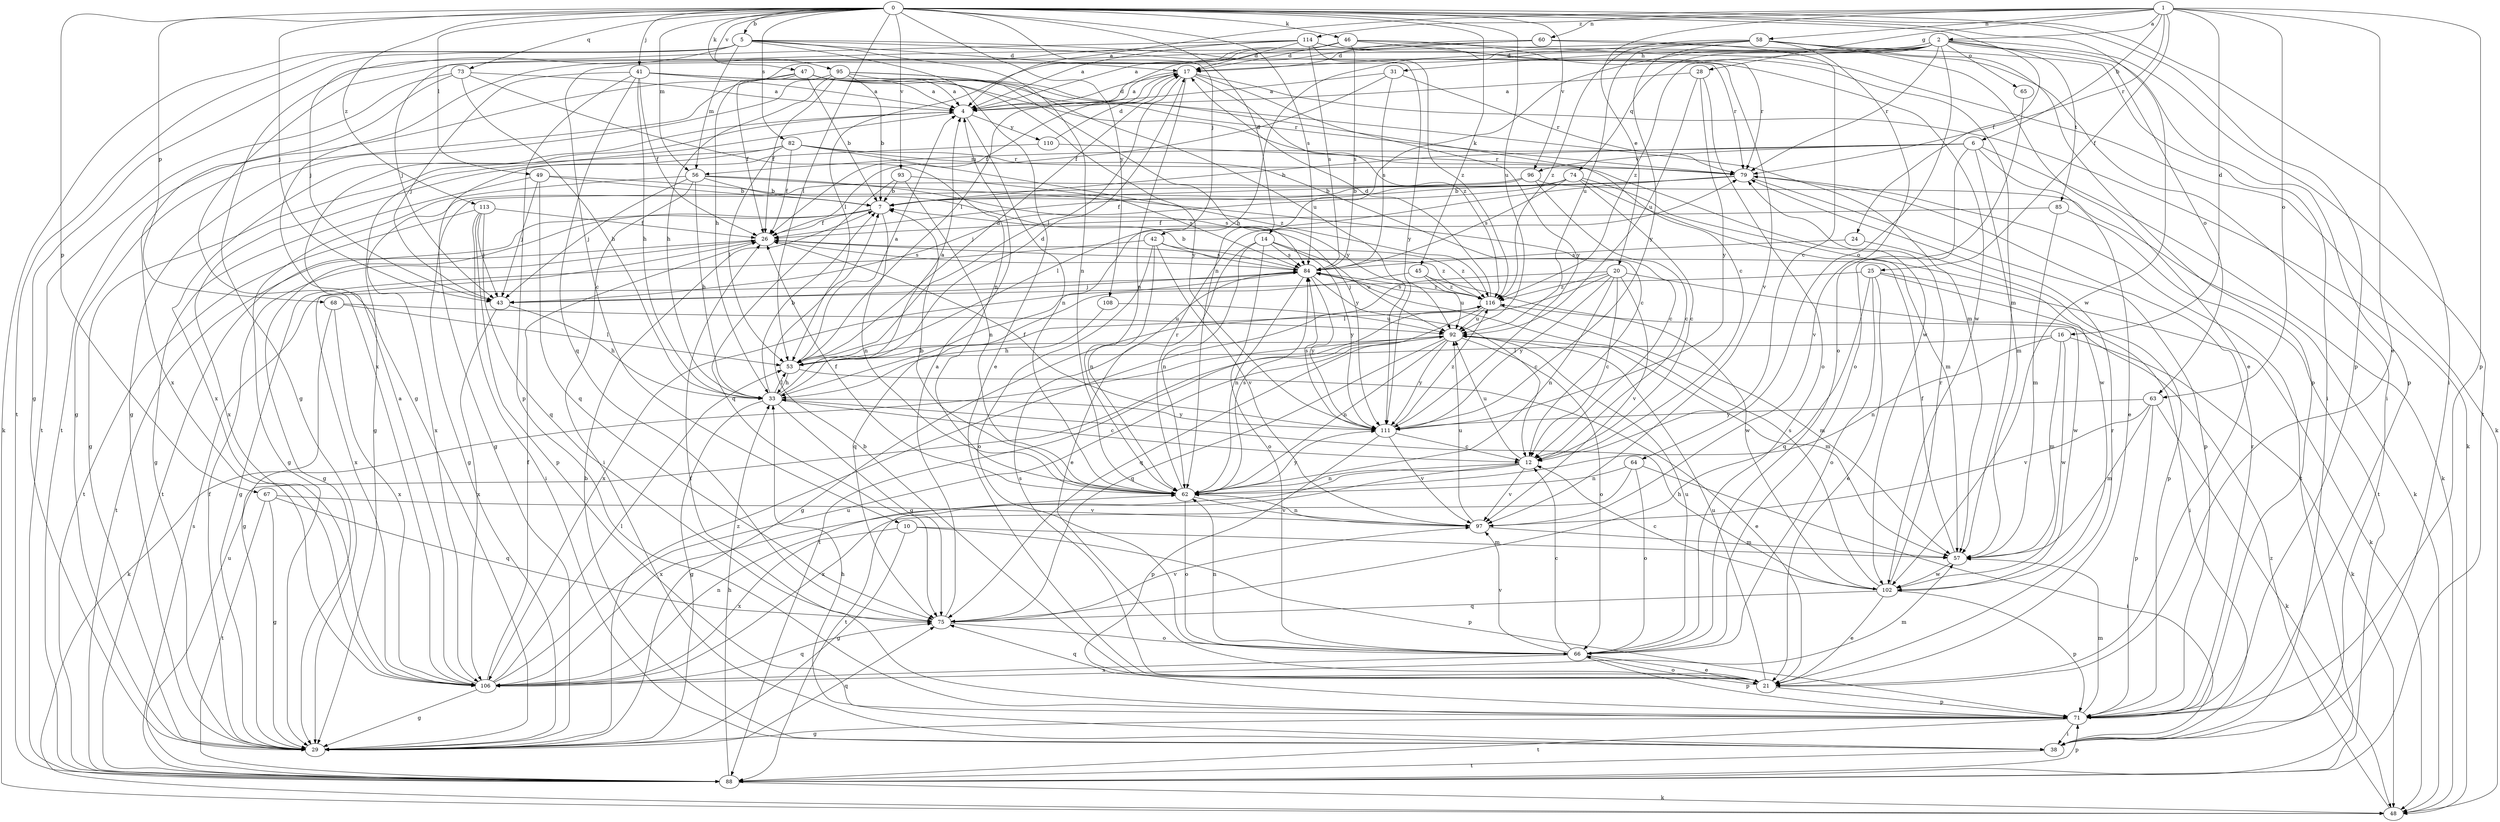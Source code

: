 strict digraph  {
0;
1;
2;
4;
5;
6;
7;
10;
12;
14;
16;
17;
20;
21;
24;
25;
26;
28;
29;
31;
33;
38;
41;
42;
43;
45;
46;
47;
48;
49;
53;
56;
57;
58;
60;
62;
63;
64;
65;
66;
67;
68;
71;
73;
74;
75;
79;
82;
84;
85;
88;
92;
93;
95;
96;
97;
102;
106;
108;
110;
111;
113;
114;
116;
0 -> 5  [label=b];
0 -> 14  [label=d];
0 -> 24  [label=f];
0 -> 38  [label=i];
0 -> 41  [label=j];
0 -> 42  [label=j];
0 -> 43  [label=j];
0 -> 45  [label=k];
0 -> 46  [label=k];
0 -> 47  [label=k];
0 -> 49  [label=l];
0 -> 53  [label=l];
0 -> 56  [label=m];
0 -> 67  [label=p];
0 -> 68  [label=p];
0 -> 71  [label=p];
0 -> 73  [label=q];
0 -> 82  [label=s];
0 -> 84  [label=s];
0 -> 92  [label=u];
0 -> 93  [label=v];
0 -> 95  [label=v];
0 -> 96  [label=v];
0 -> 102  [label=w];
0 -> 108  [label=y];
0 -> 113  [label=z];
1 -> 2  [label=a];
1 -> 4  [label=a];
1 -> 6  [label=b];
1 -> 16  [label=d];
1 -> 20  [label=e];
1 -> 21  [label=e];
1 -> 25  [label=f];
1 -> 28  [label=g];
1 -> 58  [label=n];
1 -> 60  [label=n];
1 -> 63  [label=o];
1 -> 71  [label=p];
1 -> 79  [label=r];
1 -> 114  [label=z];
2 -> 10  [label=c];
2 -> 29  [label=g];
2 -> 31  [label=h];
2 -> 33  [label=h];
2 -> 62  [label=n];
2 -> 63  [label=o];
2 -> 64  [label=o];
2 -> 65  [label=o];
2 -> 71  [label=p];
2 -> 74  [label=q];
2 -> 79  [label=r];
2 -> 85  [label=t];
2 -> 88  [label=t];
2 -> 116  [label=z];
4 -> 17  [label=d];
4 -> 29  [label=g];
4 -> 62  [label=n];
4 -> 106  [label=x];
4 -> 110  [label=y];
5 -> 17  [label=d];
5 -> 21  [label=e];
5 -> 29  [label=g];
5 -> 43  [label=j];
5 -> 48  [label=k];
5 -> 56  [label=m];
5 -> 62  [label=n];
5 -> 79  [label=r];
5 -> 88  [label=t];
5 -> 111  [label=y];
6 -> 7  [label=b];
6 -> 21  [label=e];
6 -> 48  [label=k];
6 -> 56  [label=m];
6 -> 57  [label=m];
6 -> 96  [label=v];
6 -> 97  [label=v];
7 -> 26  [label=f];
7 -> 29  [label=g];
7 -> 62  [label=n];
7 -> 88  [label=t];
10 -> 29  [label=g];
10 -> 57  [label=m];
10 -> 71  [label=p];
10 -> 106  [label=x];
12 -> 62  [label=n];
12 -> 88  [label=t];
12 -> 92  [label=u];
12 -> 97  [label=v];
12 -> 106  [label=x];
14 -> 21  [label=e];
14 -> 62  [label=n];
14 -> 66  [label=o];
14 -> 84  [label=s];
14 -> 92  [label=u];
14 -> 111  [label=y];
16 -> 48  [label=k];
16 -> 53  [label=l];
16 -> 57  [label=m];
16 -> 62  [label=n];
16 -> 102  [label=w];
17 -> 4  [label=a];
17 -> 26  [label=f];
17 -> 48  [label=k];
17 -> 53  [label=l];
17 -> 62  [label=n];
17 -> 111  [label=y];
17 -> 116  [label=z];
20 -> 12  [label=c];
20 -> 29  [label=g];
20 -> 53  [label=l];
20 -> 62  [label=n];
20 -> 97  [label=v];
20 -> 102  [label=w];
20 -> 111  [label=y];
20 -> 116  [label=z];
21 -> 7  [label=b];
21 -> 66  [label=o];
21 -> 71  [label=p];
21 -> 75  [label=q];
21 -> 79  [label=r];
21 -> 84  [label=s];
21 -> 92  [label=u];
24 -> 71  [label=p];
24 -> 84  [label=s];
25 -> 21  [label=e];
25 -> 38  [label=i];
25 -> 43  [label=j];
25 -> 48  [label=k];
25 -> 66  [label=o];
25 -> 75  [label=q];
26 -> 84  [label=s];
26 -> 88  [label=t];
26 -> 106  [label=x];
26 -> 116  [label=z];
28 -> 4  [label=a];
28 -> 66  [label=o];
28 -> 92  [label=u];
28 -> 111  [label=y];
29 -> 26  [label=f];
29 -> 75  [label=q];
29 -> 116  [label=z];
31 -> 4  [label=a];
31 -> 26  [label=f];
31 -> 79  [label=r];
31 -> 84  [label=s];
33 -> 4  [label=a];
33 -> 7  [label=b];
33 -> 12  [label=c];
33 -> 17  [label=d];
33 -> 29  [label=g];
33 -> 53  [label=l];
33 -> 75  [label=q];
33 -> 111  [label=y];
38 -> 7  [label=b];
38 -> 33  [label=h];
38 -> 88  [label=t];
41 -> 4  [label=a];
41 -> 26  [label=f];
41 -> 33  [label=h];
41 -> 43  [label=j];
41 -> 71  [label=p];
41 -> 75  [label=q];
41 -> 79  [label=r];
41 -> 102  [label=w];
42 -> 29  [label=g];
42 -> 62  [label=n];
42 -> 66  [label=o];
42 -> 84  [label=s];
42 -> 97  [label=v];
42 -> 116  [label=z];
43 -> 33  [label=h];
43 -> 106  [label=x];
45 -> 75  [label=q];
45 -> 92  [label=u];
45 -> 102  [label=w];
45 -> 116  [label=z];
46 -> 17  [label=d];
46 -> 33  [label=h];
46 -> 48  [label=k];
46 -> 53  [label=l];
46 -> 57  [label=m];
46 -> 79  [label=r];
46 -> 84  [label=s];
47 -> 4  [label=a];
47 -> 7  [label=b];
47 -> 26  [label=f];
47 -> 29  [label=g];
47 -> 57  [label=m];
47 -> 88  [label=t];
47 -> 92  [label=u];
47 -> 111  [label=y];
48 -> 116  [label=z];
49 -> 7  [label=b];
49 -> 29  [label=g];
49 -> 43  [label=j];
49 -> 75  [label=q];
49 -> 111  [label=y];
53 -> 4  [label=a];
53 -> 17  [label=d];
53 -> 21  [label=e];
53 -> 33  [label=h];
56 -> 7  [label=b];
56 -> 12  [label=c];
56 -> 29  [label=g];
56 -> 33  [label=h];
56 -> 38  [label=i];
56 -> 43  [label=j];
56 -> 84  [label=s];
57 -> 26  [label=f];
57 -> 102  [label=w];
58 -> 17  [label=d];
58 -> 21  [label=e];
58 -> 38  [label=i];
58 -> 66  [label=o];
58 -> 71  [label=p];
58 -> 92  [label=u];
58 -> 106  [label=x];
58 -> 111  [label=y];
58 -> 116  [label=z];
60 -> 4  [label=a];
60 -> 12  [label=c];
60 -> 17  [label=d];
60 -> 38  [label=i];
60 -> 53  [label=l];
62 -> 7  [label=b];
62 -> 26  [label=f];
62 -> 66  [label=o];
62 -> 79  [label=r];
62 -> 84  [label=s];
62 -> 97  [label=v];
62 -> 111  [label=y];
63 -> 48  [label=k];
63 -> 57  [label=m];
63 -> 71  [label=p];
63 -> 97  [label=v];
63 -> 111  [label=y];
64 -> 38  [label=i];
64 -> 62  [label=n];
64 -> 66  [label=o];
64 -> 106  [label=x];
65 -> 66  [label=o];
66 -> 12  [label=c];
66 -> 21  [label=e];
66 -> 62  [label=n];
66 -> 71  [label=p];
66 -> 92  [label=u];
66 -> 97  [label=v];
66 -> 106  [label=x];
67 -> 29  [label=g];
67 -> 75  [label=q];
67 -> 88  [label=t];
67 -> 97  [label=v];
68 -> 29  [label=g];
68 -> 53  [label=l];
68 -> 92  [label=u];
68 -> 106  [label=x];
71 -> 26  [label=f];
71 -> 29  [label=g];
71 -> 38  [label=i];
71 -> 57  [label=m];
71 -> 79  [label=r];
71 -> 88  [label=t];
73 -> 4  [label=a];
73 -> 33  [label=h];
73 -> 62  [label=n];
73 -> 88  [label=t];
73 -> 106  [label=x];
74 -> 7  [label=b];
74 -> 12  [label=c];
74 -> 26  [label=f];
74 -> 43  [label=j];
74 -> 57  [label=m];
74 -> 84  [label=s];
74 -> 102  [label=w];
75 -> 4  [label=a];
75 -> 66  [label=o];
75 -> 97  [label=v];
79 -> 7  [label=b];
79 -> 29  [label=g];
79 -> 53  [label=l];
79 -> 71  [label=p];
79 -> 88  [label=t];
82 -> 12  [label=c];
82 -> 26  [label=f];
82 -> 29  [label=g];
82 -> 53  [label=l];
82 -> 79  [label=r];
82 -> 106  [label=x];
82 -> 116  [label=z];
84 -> 7  [label=b];
84 -> 12  [label=c];
84 -> 43  [label=j];
84 -> 62  [label=n];
84 -> 106  [label=x];
84 -> 111  [label=y];
84 -> 116  [label=z];
85 -> 26  [label=f];
85 -> 57  [label=m];
85 -> 88  [label=t];
88 -> 33  [label=h];
88 -> 48  [label=k];
88 -> 71  [label=p];
88 -> 84  [label=s];
88 -> 92  [label=u];
92 -> 48  [label=k];
92 -> 53  [label=l];
92 -> 57  [label=m];
92 -> 62  [label=n];
92 -> 66  [label=o];
92 -> 75  [label=q];
92 -> 111  [label=y];
93 -> 7  [label=b];
93 -> 62  [label=n];
93 -> 75  [label=q];
93 -> 84  [label=s];
95 -> 4  [label=a];
95 -> 7  [label=b];
95 -> 12  [label=c];
95 -> 26  [label=f];
95 -> 29  [label=g];
95 -> 33  [label=h];
95 -> 111  [label=y];
96 -> 7  [label=b];
96 -> 12  [label=c];
96 -> 48  [label=k];
96 -> 106  [label=x];
97 -> 57  [label=m];
97 -> 62  [label=n];
97 -> 92  [label=u];
102 -> 12  [label=c];
102 -> 21  [label=e];
102 -> 33  [label=h];
102 -> 71  [label=p];
102 -> 75  [label=q];
102 -> 79  [label=r];
102 -> 84  [label=s];
106 -> 4  [label=a];
106 -> 26  [label=f];
106 -> 29  [label=g];
106 -> 53  [label=l];
106 -> 57  [label=m];
106 -> 62  [label=n];
106 -> 75  [label=q];
106 -> 92  [label=u];
108 -> 33  [label=h];
108 -> 92  [label=u];
110 -> 17  [label=d];
110 -> 29  [label=g];
110 -> 79  [label=r];
111 -> 12  [label=c];
111 -> 26  [label=f];
111 -> 71  [label=p];
111 -> 84  [label=s];
111 -> 97  [label=v];
111 -> 116  [label=z];
113 -> 26  [label=f];
113 -> 38  [label=i];
113 -> 43  [label=j];
113 -> 71  [label=p];
113 -> 75  [label=q];
113 -> 88  [label=t];
114 -> 4  [label=a];
114 -> 17  [label=d];
114 -> 29  [label=g];
114 -> 43  [label=j];
114 -> 84  [label=s];
114 -> 97  [label=v];
114 -> 102  [label=w];
114 -> 116  [label=z];
116 -> 17  [label=d];
116 -> 57  [label=m];
116 -> 75  [label=q];
116 -> 84  [label=s];
116 -> 88  [label=t];
116 -> 92  [label=u];
}
